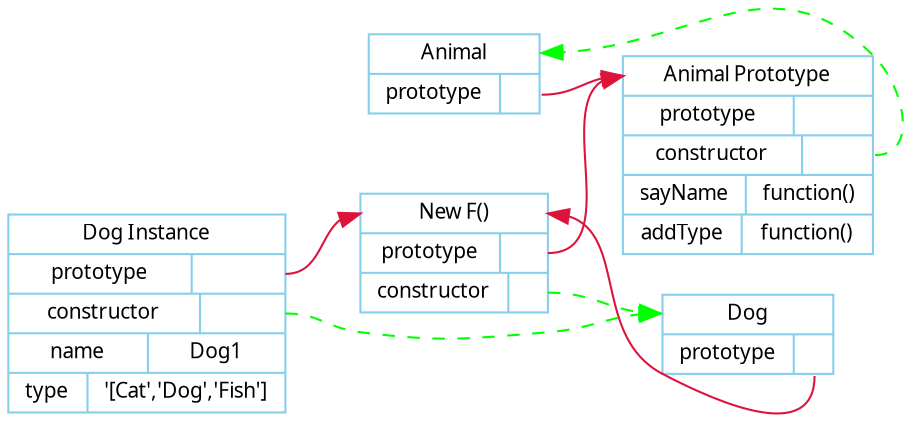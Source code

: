 digraph OO2 {
rankdir=LR;

node [shape=record];

node [ shape="record", width=.1, height=.1];  
node [fontname = "Verdana", fontsize = 10, color="skyblue", shape="record"];  
    
edge [fontname = "Verdana", fontsize = 10, color="crimson", style="solid"];


ani_table [shape=record,label="<head>Animal | { prototype | <P1>     } " ];
ani_proto [shape=record,label="<head>Animal Prototype | { prototype | <P1> }  | { constructor  | <P2> } | { sayName | function() }"
	+ " | {addType | function()}" ];

dog_table [shape=record,label="<head>Dog | { prototype | <P1>     } "];
dog_proto [shape=record,label="<head>New F() | { prototype | <P1> }  | { constructor  | <P2> } "];

dog_inst  [shape=record,label="Dog Instance | { prototype | <P1> }  | { constructor  | <P2> }" +
	"| {name | Dog1} | {type|'[Cat','Dog','Fish']}"];

ani_table:P1 -> ani_proto:head;
ani_proto:P2 -> ani_table:head [style="dashed" color="green"];

dog_table:P1 -> dog_proto:head;
dog_proto:P2 -> dog_table:head [style="dashed" color="green"];
dog_proto:P1 -> ani_proto:head;

dog_inst:P1 -> dog_proto:head;
dog_inst:P2 -> dog_table:head [style="dashed" color="green"];

}
